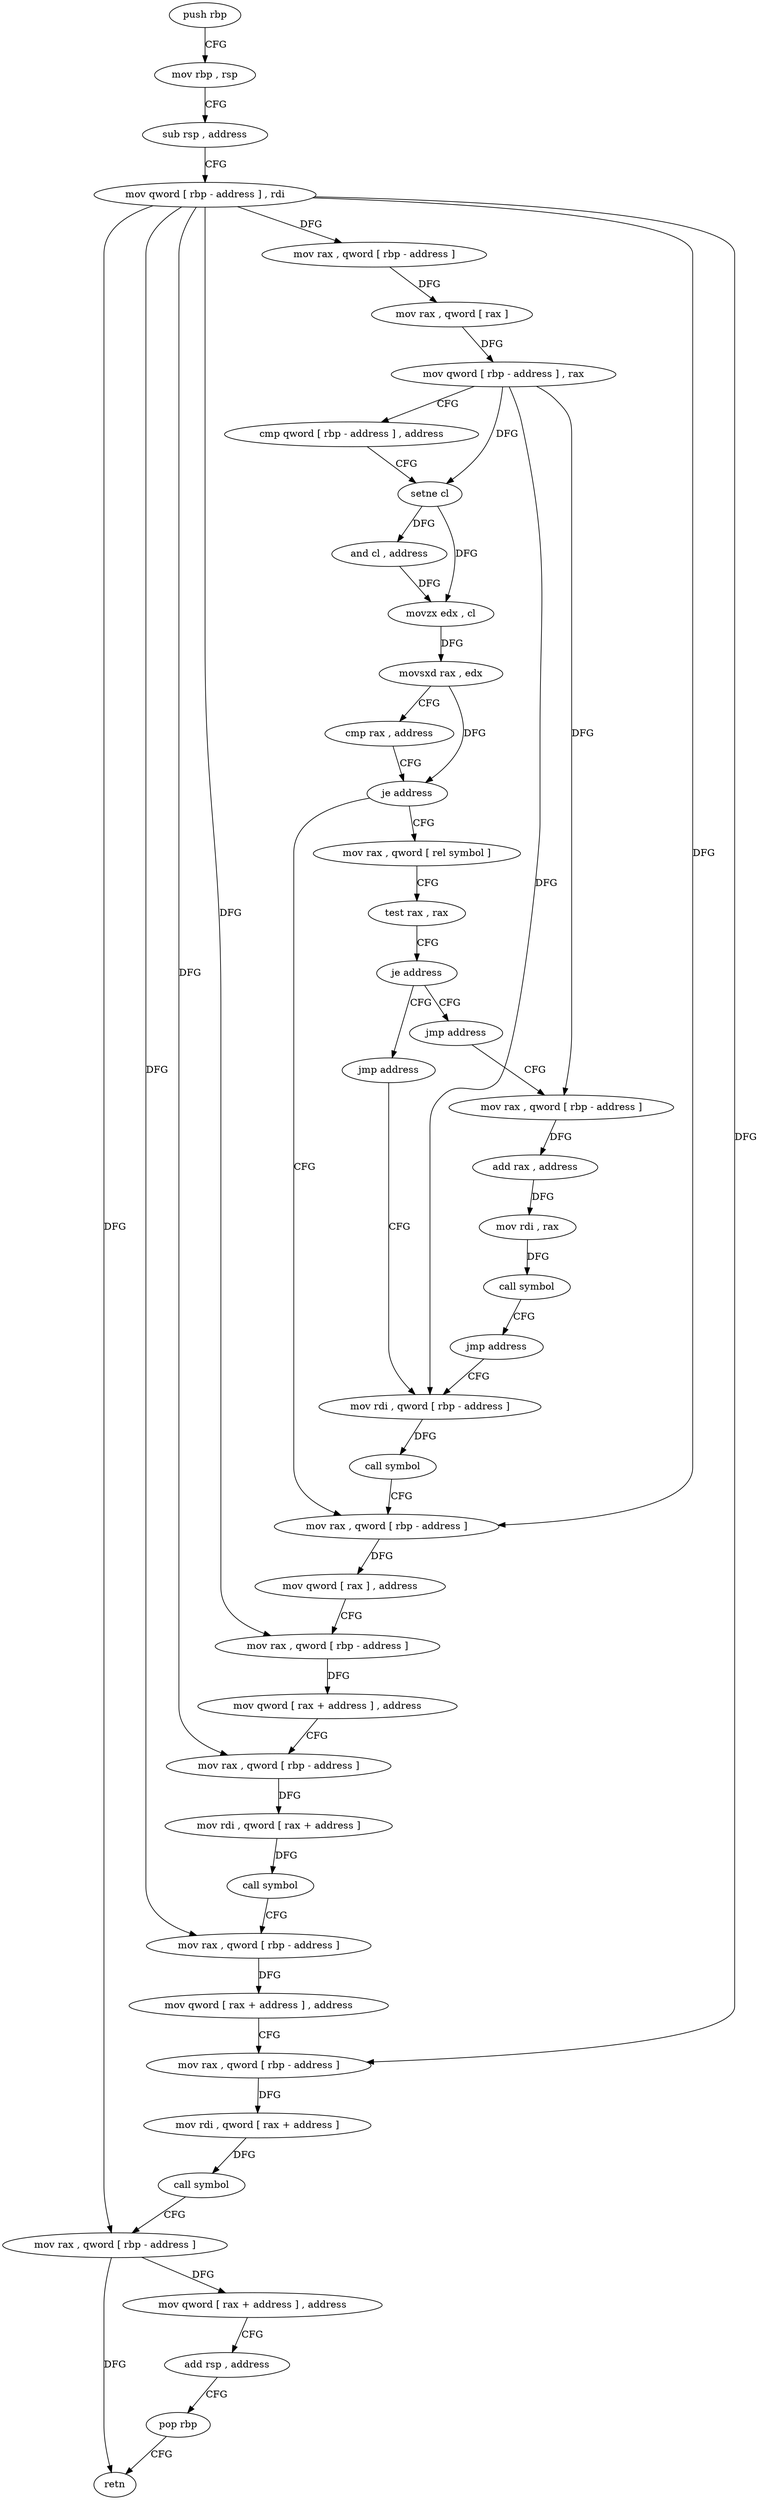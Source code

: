 digraph "func" {
"4242288" [label = "push rbp" ]
"4242289" [label = "mov rbp , rsp" ]
"4242292" [label = "sub rsp , address" ]
"4242296" [label = "mov qword [ rbp - address ] , rdi" ]
"4242300" [label = "mov rax , qword [ rbp - address ]" ]
"4242304" [label = "mov rax , qword [ rax ]" ]
"4242307" [label = "mov qword [ rbp - address ] , rax" ]
"4242311" [label = "cmp qword [ rbp - address ] , address" ]
"4242316" [label = "setne cl" ]
"4242319" [label = "and cl , address" ]
"4242322" [label = "movzx edx , cl" ]
"4242325" [label = "movsxd rax , edx" ]
"4242328" [label = "cmp rax , address" ]
"4242332" [label = "je address" ]
"4242396" [label = "mov rax , qword [ rbp - address ]" ]
"4242338" [label = "mov rax , qword [ rel symbol ]" ]
"4242400" [label = "mov qword [ rax ] , address" ]
"4242407" [label = "mov rax , qword [ rbp - address ]" ]
"4242411" [label = "mov qword [ rax + address ] , address" ]
"4242419" [label = "mov rax , qword [ rbp - address ]" ]
"4242423" [label = "mov rdi , qword [ rax + address ]" ]
"4242427" [label = "call symbol" ]
"4242432" [label = "mov rax , qword [ rbp - address ]" ]
"4242436" [label = "mov qword [ rax + address ] , address" ]
"4242444" [label = "mov rax , qword [ rbp - address ]" ]
"4242448" [label = "mov rdi , qword [ rax + address ]" ]
"4242452" [label = "call symbol" ]
"4242457" [label = "mov rax , qword [ rbp - address ]" ]
"4242461" [label = "mov qword [ rax + address ] , address" ]
"4242469" [label = "add rsp , address" ]
"4242473" [label = "pop rbp" ]
"4242474" [label = "retn" ]
"4242345" [label = "test rax , rax" ]
"4242348" [label = "je address" ]
"4242382" [label = "jmp address" ]
"4242354" [label = "jmp address" ]
"4242387" [label = "mov rdi , qword [ rbp - address ]" ]
"4242359" [label = "mov rax , qword [ rbp - address ]" ]
"4242391" [label = "call symbol" ]
"4242363" [label = "add rax , address" ]
"4242369" [label = "mov rdi , rax" ]
"4242372" [label = "call symbol" ]
"4242377" [label = "jmp address" ]
"4242288" -> "4242289" [ label = "CFG" ]
"4242289" -> "4242292" [ label = "CFG" ]
"4242292" -> "4242296" [ label = "CFG" ]
"4242296" -> "4242300" [ label = "DFG" ]
"4242296" -> "4242396" [ label = "DFG" ]
"4242296" -> "4242407" [ label = "DFG" ]
"4242296" -> "4242419" [ label = "DFG" ]
"4242296" -> "4242432" [ label = "DFG" ]
"4242296" -> "4242444" [ label = "DFG" ]
"4242296" -> "4242457" [ label = "DFG" ]
"4242300" -> "4242304" [ label = "DFG" ]
"4242304" -> "4242307" [ label = "DFG" ]
"4242307" -> "4242311" [ label = "CFG" ]
"4242307" -> "4242316" [ label = "DFG" ]
"4242307" -> "4242387" [ label = "DFG" ]
"4242307" -> "4242359" [ label = "DFG" ]
"4242311" -> "4242316" [ label = "CFG" ]
"4242316" -> "4242319" [ label = "DFG" ]
"4242316" -> "4242322" [ label = "DFG" ]
"4242319" -> "4242322" [ label = "DFG" ]
"4242322" -> "4242325" [ label = "DFG" ]
"4242325" -> "4242328" [ label = "CFG" ]
"4242325" -> "4242332" [ label = "DFG" ]
"4242328" -> "4242332" [ label = "CFG" ]
"4242332" -> "4242396" [ label = "CFG" ]
"4242332" -> "4242338" [ label = "CFG" ]
"4242396" -> "4242400" [ label = "DFG" ]
"4242338" -> "4242345" [ label = "CFG" ]
"4242400" -> "4242407" [ label = "CFG" ]
"4242407" -> "4242411" [ label = "DFG" ]
"4242411" -> "4242419" [ label = "CFG" ]
"4242419" -> "4242423" [ label = "DFG" ]
"4242423" -> "4242427" [ label = "DFG" ]
"4242427" -> "4242432" [ label = "CFG" ]
"4242432" -> "4242436" [ label = "DFG" ]
"4242436" -> "4242444" [ label = "CFG" ]
"4242444" -> "4242448" [ label = "DFG" ]
"4242448" -> "4242452" [ label = "DFG" ]
"4242452" -> "4242457" [ label = "CFG" ]
"4242457" -> "4242461" [ label = "DFG" ]
"4242457" -> "4242474" [ label = "DFG" ]
"4242461" -> "4242469" [ label = "CFG" ]
"4242469" -> "4242473" [ label = "CFG" ]
"4242473" -> "4242474" [ label = "CFG" ]
"4242345" -> "4242348" [ label = "CFG" ]
"4242348" -> "4242382" [ label = "CFG" ]
"4242348" -> "4242354" [ label = "CFG" ]
"4242382" -> "4242387" [ label = "CFG" ]
"4242354" -> "4242359" [ label = "CFG" ]
"4242387" -> "4242391" [ label = "DFG" ]
"4242359" -> "4242363" [ label = "DFG" ]
"4242391" -> "4242396" [ label = "CFG" ]
"4242363" -> "4242369" [ label = "DFG" ]
"4242369" -> "4242372" [ label = "DFG" ]
"4242372" -> "4242377" [ label = "CFG" ]
"4242377" -> "4242387" [ label = "CFG" ]
}
